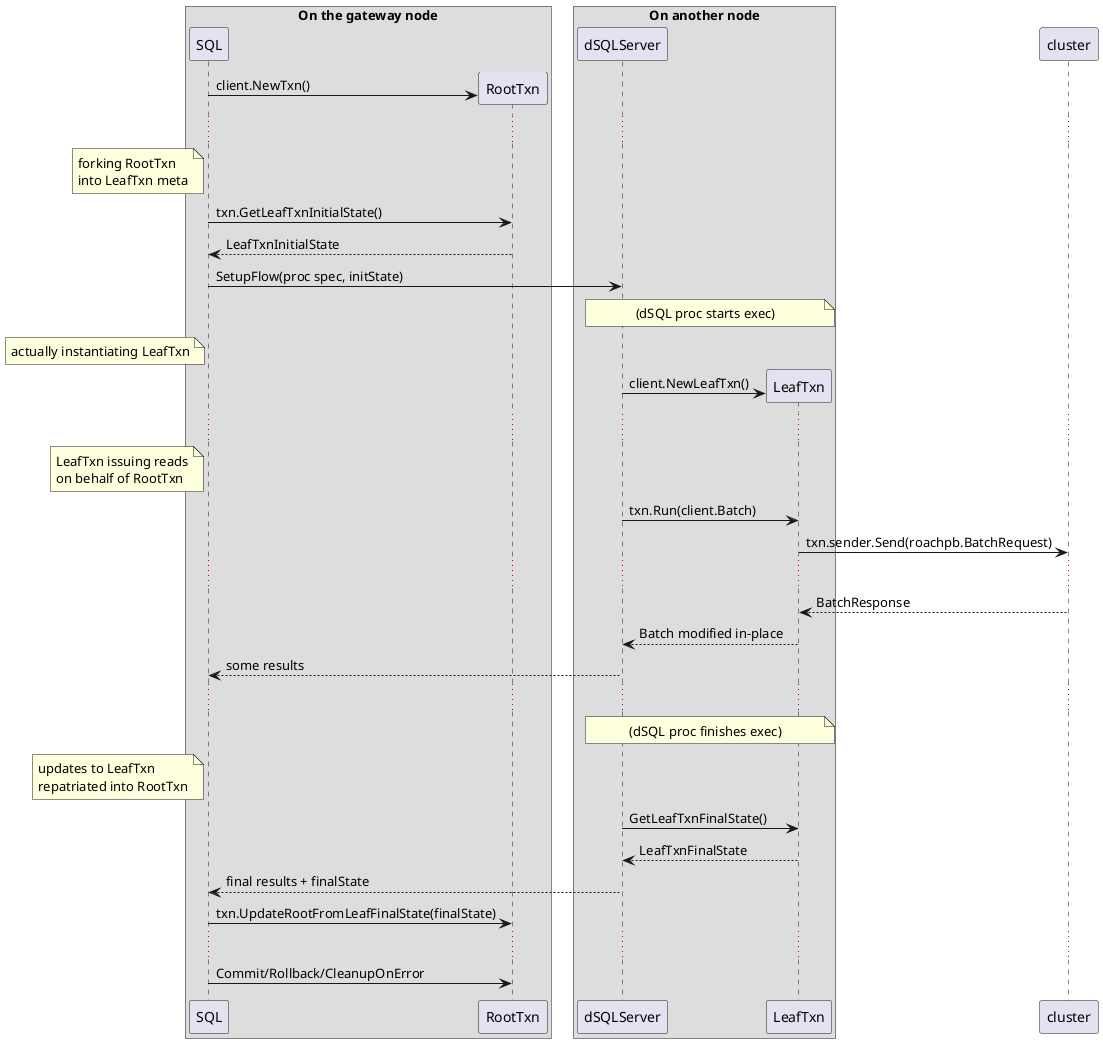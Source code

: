 @startuml
skinparam BoxPadding 10

box "On the gateway node"
  participant SQL
  participant RootTxn
end box
box "On another node"
  participant dSQLServer
  participant LeafTxn
end box
participant cluster

create RootTxn
SQL -> RootTxn : client.NewTxn()
...
note left of SQL
   forking RootTxn
   into LeafTxn meta
end note
SQL -> RootTxn : txn.GetLeafTxnInitialState()
RootTxn --> SQL : LeafTxnInitialState
SQL -> dSQLServer : SetupFlow(proc spec, initState)
note over dSQLServer,LeafTxn: (dSQL proc starts exec)
note left of SQL: actually instantiating LeafTxn
create LeafTxn
dSQLServer -> LeafTxn : client.NewLeafTxn()
...
note left of SQL
   LeafTxn issuing reads
   on behalf of RootTxn
end note
dSQLServer -> LeafTxn : txn.Run(client.Batch)
LeafTxn -> cluster : txn.sender.Send(roachpb.BatchRequest)
...
cluster --> LeafTxn : BatchResponse
LeafTxn --> dSQLServer : Batch modified in-place
dSQLServer --> SQL : some results
...
note over dSQLServer,LeafTxn: (dSQL proc finishes exec)
note left of SQL
   updates to LeafTxn
   repatriated into RootTxn
end note
dSQLServer -> LeafTxn : GetLeafTxnFinalState()
LeafTxn --> dSQLServer : LeafTxnFinalState
dSQLServer --> SQL : final results + finalState
SQL -> RootTxn : txn.UpdateRootFromLeafFinalState(finalState)
...
SQL -> RootTxn : Commit/Rollback/CleanupOnError
@enduml
